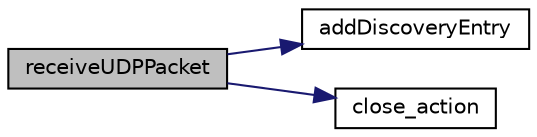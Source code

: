 digraph "receiveUDPPacket"
{
  edge [fontname="Helvetica",fontsize="10",labelfontname="Helvetica",labelfontsize="10"];
  node [fontname="Helvetica",fontsize="10",shape=record];
  rankdir="LR";
  Node1 [label="receiveUDPPacket",height=0.2,width=0.4,color="black", fillcolor="grey75", style="filled", fontcolor="black"];
  Node1 -> Node2 [color="midnightblue",fontsize="10",style="solid",fontname="Helvetica"];
  Node2 [label="addDiscoveryEntry",height=0.2,width=0.4,color="black", fillcolor="white", style="filled",URL="$class_t_c_p_i_p___discoverer_1_1_t_c_p_i_p_discoverer_tool.html#a96fad9a3cabe168ba7e294839da19143"];
  Node1 -> Node3 [color="midnightblue",fontsize="10",style="solid",fontname="Helvetica"];
  Node3 [label="close_action",height=0.2,width=0.4,color="black", fillcolor="white", style="filled",URL="$class_t_c_p_i_p___discoverer_1_1_t_c_p_i_p_discoverer_tool.html#a3fc34c308c8e0c06dd1d0e7b8768a837"];
}
